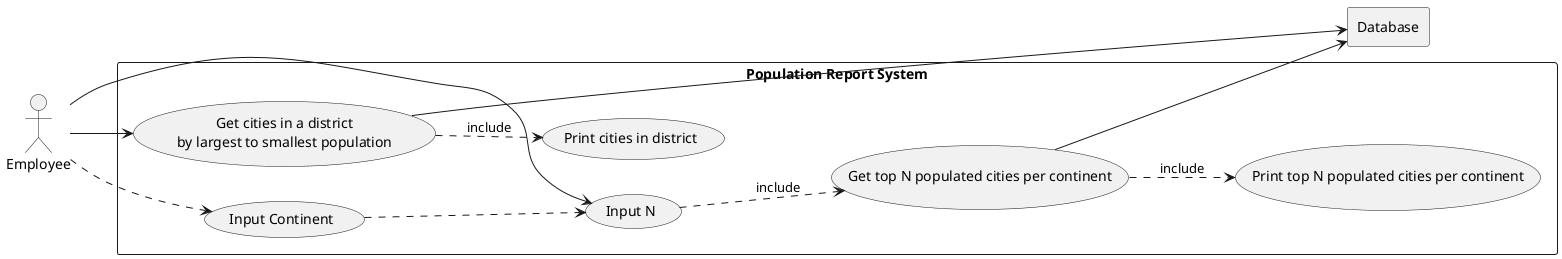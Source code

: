 @startuml
left to right direction
actor E as "Employee"

rectangle "Population Report System" {
    usecase UC11 as "Get cities in a district
    by largest to smallest population"

    usecase UC11a as "Print cities in district"

    usecase UC13 as "Get top N populated cities per continent"

    usecase UC13b as "Input N"
    usecase UC13c as "Input Continent"
    usecase UC13a as "Print top N populated cities per continent"
}
rectangle Database

E --> UC11
UC11 ..> UC11a : include
UC11 --> Database

E --> UC13b
E ..> UC13c
UC13c ..> UC13b
UC13b ..> UC13 : include

UC13 ..> UC13a : include
UC13 --> Database


@enduml